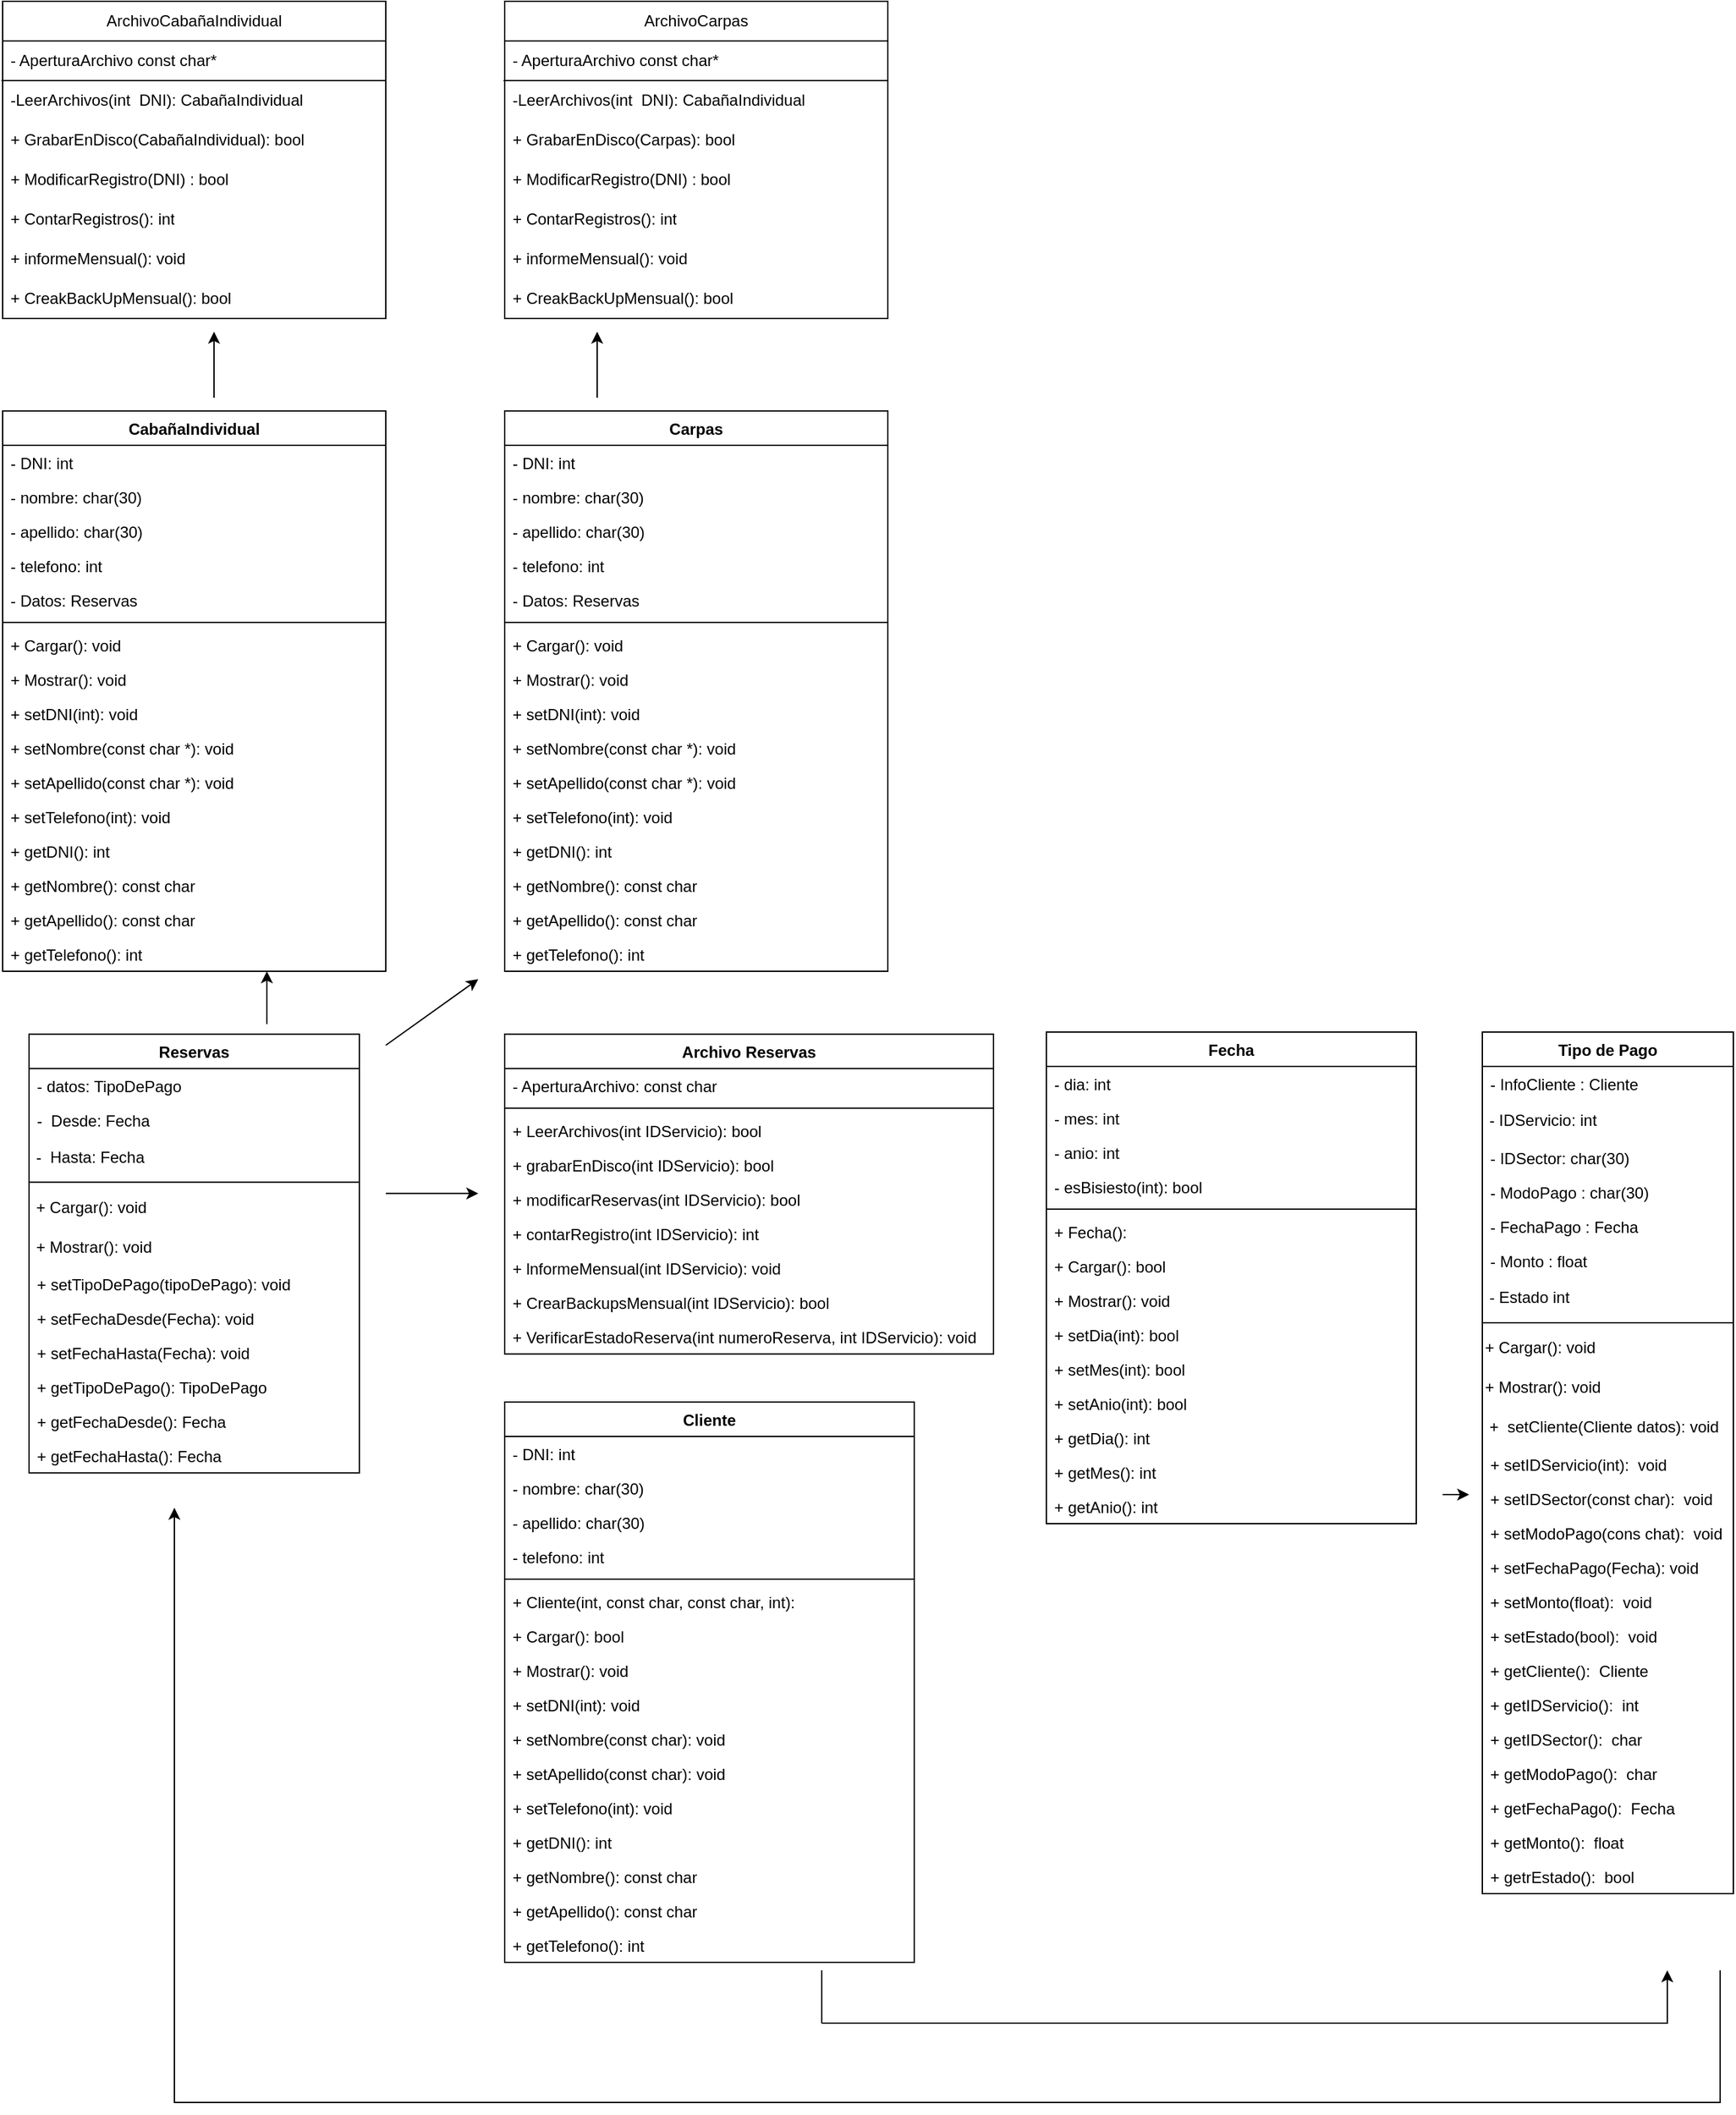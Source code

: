 <mxfile version="24.3.1" type="device">
  <diagram name="Page-1" id="9361dd3d-8414-5efd-6122-117bd74ce7a7">
    <mxGraphModel dx="1657" dy="3578" grid="1" gridSize="10" guides="1" tooltips="1" connect="1" arrows="1" fold="1" page="0" pageScale="1.5" pageWidth="826" pageHeight="1169" background="none" math="0" shadow="0">
      <root>
        <mxCell id="0" />
        <mxCell id="1" parent="0" />
        <mxCell id="c4g44j7E7EHangzDf9bN-89" value="Cliente" style="swimlane;fontStyle=1;align=center;verticalAlign=top;childLayout=stackLayout;horizontal=1;startSize=26;horizontalStack=0;resizeParent=1;resizeParentMax=0;resizeLast=0;collapsible=1;marginBottom=0;" parent="1" vertex="1">
          <mxGeometry x="260" y="-1520" width="310" height="424" as="geometry" />
        </mxCell>
        <mxCell id="c4g44j7E7EHangzDf9bN-90" value="- DNI: int" style="text;strokeColor=none;fillColor=none;align=left;verticalAlign=top;spacingLeft=4;spacingRight=4;overflow=hidden;rotatable=0;points=[[0,0.5],[1,0.5]];portConstraint=eastwest;" parent="c4g44j7E7EHangzDf9bN-89" vertex="1">
          <mxGeometry y="26" width="310" height="26" as="geometry" />
        </mxCell>
        <mxCell id="c4g44j7E7EHangzDf9bN-98" value="- nombre: char(30)" style="text;strokeColor=none;fillColor=none;align=left;verticalAlign=top;spacingLeft=4;spacingRight=4;overflow=hidden;rotatable=0;points=[[0,0.5],[1,0.5]];portConstraint=eastwest;" parent="c4g44j7E7EHangzDf9bN-89" vertex="1">
          <mxGeometry y="52" width="310" height="26" as="geometry" />
        </mxCell>
        <mxCell id="c4g44j7E7EHangzDf9bN-100" value="- apellido: char(30)" style="text;strokeColor=none;fillColor=none;align=left;verticalAlign=top;spacingLeft=4;spacingRight=4;overflow=hidden;rotatable=0;points=[[0,0.5],[1,0.5]];portConstraint=eastwest;" parent="c4g44j7E7EHangzDf9bN-89" vertex="1">
          <mxGeometry y="78" width="310" height="26" as="geometry" />
        </mxCell>
        <mxCell id="c4g44j7E7EHangzDf9bN-104" value="- telefono: int" style="text;strokeColor=none;fillColor=none;align=left;verticalAlign=top;spacingLeft=4;spacingRight=4;overflow=hidden;rotatable=0;points=[[0,0.5],[1,0.5]];portConstraint=eastwest;" parent="c4g44j7E7EHangzDf9bN-89" vertex="1">
          <mxGeometry y="104" width="310" height="26" as="geometry" />
        </mxCell>
        <mxCell id="c4g44j7E7EHangzDf9bN-91" value="" style="line;strokeWidth=1;fillColor=none;align=left;verticalAlign=middle;spacingTop=-1;spacingLeft=3;spacingRight=3;rotatable=0;labelPosition=right;points=[];portConstraint=eastwest;strokeColor=inherit;" parent="c4g44j7E7EHangzDf9bN-89" vertex="1">
          <mxGeometry y="130" width="310" height="8" as="geometry" />
        </mxCell>
        <mxCell id="c4g44j7E7EHangzDf9bN-128" value="+ Cliente(int, const char, const char, int): " style="text;strokeColor=none;fillColor=none;align=left;verticalAlign=top;spacingLeft=4;spacingRight=4;overflow=hidden;rotatable=0;points=[[0,0.5],[1,0.5]];portConstraint=eastwest;" parent="c4g44j7E7EHangzDf9bN-89" vertex="1">
          <mxGeometry y="138" width="310" height="26" as="geometry" />
        </mxCell>
        <mxCell id="c4g44j7E7EHangzDf9bN-92" value="+ Cargar(): bool" style="text;strokeColor=none;fillColor=none;align=left;verticalAlign=top;spacingLeft=4;spacingRight=4;overflow=hidden;rotatable=0;points=[[0,0.5],[1,0.5]];portConstraint=eastwest;" parent="c4g44j7E7EHangzDf9bN-89" vertex="1">
          <mxGeometry y="164" width="310" height="26" as="geometry" />
        </mxCell>
        <mxCell id="c4g44j7E7EHangzDf9bN-107" value="+ Mostrar(): void" style="text;strokeColor=none;fillColor=none;align=left;verticalAlign=top;spacingLeft=4;spacingRight=4;overflow=hidden;rotatable=0;points=[[0,0.5],[1,0.5]];portConstraint=eastwest;" parent="c4g44j7E7EHangzDf9bN-89" vertex="1">
          <mxGeometry y="190" width="310" height="26" as="geometry" />
        </mxCell>
        <mxCell id="c4g44j7E7EHangzDf9bN-108" value="+ setDNI(int): void" style="text;strokeColor=none;fillColor=none;align=left;verticalAlign=top;spacingLeft=4;spacingRight=4;overflow=hidden;rotatable=0;points=[[0,0.5],[1,0.5]];portConstraint=eastwest;" parent="c4g44j7E7EHangzDf9bN-89" vertex="1">
          <mxGeometry y="216" width="310" height="26" as="geometry" />
        </mxCell>
        <mxCell id="c4g44j7E7EHangzDf9bN-110" value="+ setNombre(const char): void" style="text;strokeColor=none;fillColor=none;align=left;verticalAlign=top;spacingLeft=4;spacingRight=4;overflow=hidden;rotatable=0;points=[[0,0.5],[1,0.5]];portConstraint=eastwest;" parent="c4g44j7E7EHangzDf9bN-89" vertex="1">
          <mxGeometry y="242" width="310" height="26" as="geometry" />
        </mxCell>
        <mxCell id="c4g44j7E7EHangzDf9bN-111" value="+ setApellido(const char): void" style="text;strokeColor=none;fillColor=none;align=left;verticalAlign=top;spacingLeft=4;spacingRight=4;overflow=hidden;rotatable=0;points=[[0,0.5],[1,0.5]];portConstraint=eastwest;" parent="c4g44j7E7EHangzDf9bN-89" vertex="1">
          <mxGeometry y="268" width="310" height="26" as="geometry" />
        </mxCell>
        <mxCell id="c4g44j7E7EHangzDf9bN-112" value="+ setTelefono(int): void" style="text;strokeColor=none;fillColor=none;align=left;verticalAlign=top;spacingLeft=4;spacingRight=4;overflow=hidden;rotatable=0;points=[[0,0.5],[1,0.5]];portConstraint=eastwest;" parent="c4g44j7E7EHangzDf9bN-89" vertex="1">
          <mxGeometry y="294" width="310" height="26" as="geometry" />
        </mxCell>
        <mxCell id="c4g44j7E7EHangzDf9bN-115" value="+ getDNI(): int" style="text;strokeColor=none;fillColor=none;align=left;verticalAlign=top;spacingLeft=4;spacingRight=4;overflow=hidden;rotatable=0;points=[[0,0.5],[1,0.5]];portConstraint=eastwest;" parent="c4g44j7E7EHangzDf9bN-89" vertex="1">
          <mxGeometry y="320" width="310" height="26" as="geometry" />
        </mxCell>
        <mxCell id="c4g44j7E7EHangzDf9bN-117" value="+ getNombre(): const char" style="text;strokeColor=none;fillColor=none;align=left;verticalAlign=top;spacingLeft=4;spacingRight=4;overflow=hidden;rotatable=0;points=[[0,0.5],[1,0.5]];portConstraint=eastwest;" parent="c4g44j7E7EHangzDf9bN-89" vertex="1">
          <mxGeometry y="346" width="310" height="26" as="geometry" />
        </mxCell>
        <mxCell id="c4g44j7E7EHangzDf9bN-118" value="+ getApellido(): const char" style="text;strokeColor=none;fillColor=none;align=left;verticalAlign=top;spacingLeft=4;spacingRight=4;overflow=hidden;rotatable=0;points=[[0,0.5],[1,0.5]];portConstraint=eastwest;" parent="c4g44j7E7EHangzDf9bN-89" vertex="1">
          <mxGeometry y="372" width="310" height="26" as="geometry" />
        </mxCell>
        <mxCell id="c4g44j7E7EHangzDf9bN-119" value="+ getTelefono(): int" style="text;strokeColor=none;fillColor=none;align=left;verticalAlign=top;spacingLeft=4;spacingRight=4;overflow=hidden;rotatable=0;points=[[0,0.5],[1,0.5]];portConstraint=eastwest;" parent="c4g44j7E7EHangzDf9bN-89" vertex="1">
          <mxGeometry y="398" width="310" height="26" as="geometry" />
        </mxCell>
        <mxCell id="c4g44j7E7EHangzDf9bN-93" value="Reservas" style="swimlane;fontStyle=1;align=center;verticalAlign=top;childLayout=stackLayout;horizontal=1;startSize=26;horizontalStack=0;resizeParent=1;resizeParentMax=0;resizeLast=0;collapsible=1;marginBottom=0;" parent="1" vertex="1">
          <mxGeometry x="-100" y="-1798.33" width="250" height="332" as="geometry" />
        </mxCell>
        <mxCell id="c4g44j7E7EHangzDf9bN-94" value="- datos: TipoDePago" style="text;strokeColor=none;fillColor=none;align=left;verticalAlign=top;spacingLeft=4;spacingRight=4;overflow=hidden;rotatable=0;points=[[0,0.5],[1,0.5]];portConstraint=eastwest;" parent="c4g44j7E7EHangzDf9bN-93" vertex="1">
          <mxGeometry y="26" width="250" height="26" as="geometry" />
        </mxCell>
        <mxCell id="c4g44j7E7EHangzDf9bN-122" value="-  Desde: Fecha" style="text;strokeColor=none;fillColor=none;align=left;verticalAlign=top;spacingLeft=4;spacingRight=4;overflow=hidden;rotatable=0;points=[[0,0.5],[1,0.5]];portConstraint=eastwest;" parent="c4g44j7E7EHangzDf9bN-93" vertex="1">
          <mxGeometry y="52" width="250" height="26" as="geometry" />
        </mxCell>
        <mxCell id="1wsLp_FxkqBTs4LhhR7C-6" value="&amp;nbsp;-&amp;nbsp; Hasta: Fecha" style="text;strokeColor=none;align=left;fillColor=none;html=1;verticalAlign=middle;whiteSpace=wrap;rounded=0;" parent="c4g44j7E7EHangzDf9bN-93" vertex="1">
          <mxGeometry y="78" width="250" height="30" as="geometry" />
        </mxCell>
        <mxCell id="c4g44j7E7EHangzDf9bN-95" value="" style="line;strokeWidth=1;fillColor=none;align=left;verticalAlign=middle;spacingTop=-1;spacingLeft=3;spacingRight=3;rotatable=0;labelPosition=right;points=[];portConstraint=eastwest;strokeColor=inherit;" parent="c4g44j7E7EHangzDf9bN-93" vertex="1">
          <mxGeometry y="108" width="250" height="8" as="geometry" />
        </mxCell>
        <mxCell id="1wsLp_FxkqBTs4LhhR7C-9" value="&amp;nbsp;+ Cargar(): void" style="text;strokeColor=none;align=left;fillColor=none;html=1;verticalAlign=middle;whiteSpace=wrap;rounded=0;" parent="c4g44j7E7EHangzDf9bN-93" vertex="1">
          <mxGeometry y="116" width="250" height="30" as="geometry" />
        </mxCell>
        <mxCell id="1wsLp_FxkqBTs4LhhR7C-10" value="&amp;nbsp;+ Mostrar(): void" style="text;strokeColor=none;align=left;fillColor=none;html=1;verticalAlign=middle;whiteSpace=wrap;rounded=0;" parent="c4g44j7E7EHangzDf9bN-93" vertex="1">
          <mxGeometry y="146" width="250" height="30" as="geometry" />
        </mxCell>
        <mxCell id="ZtVrWd-VW34BRdhNRwUO-3" value="+ setTipoDePago(tipoDePago): void" style="text;strokeColor=none;fillColor=none;align=left;verticalAlign=top;spacingLeft=4;spacingRight=4;overflow=hidden;rotatable=0;points=[[0,0.5],[1,0.5]];portConstraint=eastwest;" parent="c4g44j7E7EHangzDf9bN-93" vertex="1">
          <mxGeometry y="176" width="250" height="26" as="geometry" />
        </mxCell>
        <mxCell id="c4g44j7E7EHangzDf9bN-130" value="+ setFechaDesde(Fecha): void" style="text;strokeColor=none;fillColor=none;align=left;verticalAlign=top;spacingLeft=4;spacingRight=4;overflow=hidden;rotatable=0;points=[[0,0.5],[1,0.5]];portConstraint=eastwest;" parent="c4g44j7E7EHangzDf9bN-93" vertex="1">
          <mxGeometry y="202" width="250" height="26" as="geometry" />
        </mxCell>
        <mxCell id="c4g44j7E7EHangzDf9bN-132" value="+ setFechaHasta(Fecha): void" style="text;strokeColor=none;fillColor=none;align=left;verticalAlign=top;spacingLeft=4;spacingRight=4;overflow=hidden;rotatable=0;points=[[0,0.5],[1,0.5]];portConstraint=eastwest;" parent="c4g44j7E7EHangzDf9bN-93" vertex="1">
          <mxGeometry y="228" width="250" height="26" as="geometry" />
        </mxCell>
        <mxCell id="c4g44j7E7EHangzDf9bN-139" value="+ getTipoDePago(): TipoDePago" style="text;strokeColor=none;fillColor=none;align=left;verticalAlign=top;spacingLeft=4;spacingRight=4;overflow=hidden;rotatable=0;points=[[0,0.5],[1,0.5]];portConstraint=eastwest;" parent="c4g44j7E7EHangzDf9bN-93" vertex="1">
          <mxGeometry y="254" width="250" height="26" as="geometry" />
        </mxCell>
        <mxCell id="c4g44j7E7EHangzDf9bN-137" value="+ getFechaDesde(): Fecha" style="text;strokeColor=none;fillColor=none;align=left;verticalAlign=top;spacingLeft=4;spacingRight=4;overflow=hidden;rotatable=0;points=[[0,0.5],[1,0.5]];portConstraint=eastwest;" parent="c4g44j7E7EHangzDf9bN-93" vertex="1">
          <mxGeometry y="280" width="250" height="26" as="geometry" />
        </mxCell>
        <mxCell id="OzxWGUFwWPvXsnXu_AcV-3" value="+ getFechaHasta(): Fecha" style="text;strokeColor=none;fillColor=none;align=left;verticalAlign=top;spacingLeft=4;spacingRight=4;overflow=hidden;rotatable=0;points=[[0,0.5],[1,0.5]];portConstraint=eastwest;" parent="c4g44j7E7EHangzDf9bN-93" vertex="1">
          <mxGeometry y="306" width="250" height="26" as="geometry" />
        </mxCell>
        <mxCell id="c4g44j7E7EHangzDf9bN-141" value="Fecha" style="swimlane;fontStyle=1;align=center;verticalAlign=top;childLayout=stackLayout;horizontal=1;startSize=26;horizontalStack=0;resizeParent=1;resizeParentMax=0;resizeLast=0;collapsible=1;marginBottom=0;" parent="1" vertex="1">
          <mxGeometry x="670" y="-1800" width="280" height="372" as="geometry" />
        </mxCell>
        <mxCell id="c4g44j7E7EHangzDf9bN-142" value="- dia: int" style="text;strokeColor=none;fillColor=none;align=left;verticalAlign=top;spacingLeft=4;spacingRight=4;overflow=hidden;rotatable=0;points=[[0,0.5],[1,0.5]];portConstraint=eastwest;" parent="c4g44j7E7EHangzDf9bN-141" vertex="1">
          <mxGeometry y="26" width="280" height="26" as="geometry" />
        </mxCell>
        <mxCell id="c4g44j7E7EHangzDf9bN-145" value="- mes: int" style="text;strokeColor=none;fillColor=none;align=left;verticalAlign=top;spacingLeft=4;spacingRight=4;overflow=hidden;rotatable=0;points=[[0,0.5],[1,0.5]];portConstraint=eastwest;" parent="c4g44j7E7EHangzDf9bN-141" vertex="1">
          <mxGeometry y="52" width="280" height="26" as="geometry" />
        </mxCell>
        <mxCell id="c4g44j7E7EHangzDf9bN-146" value="- anio: int" style="text;strokeColor=none;fillColor=none;align=left;verticalAlign=top;spacingLeft=4;spacingRight=4;overflow=hidden;rotatable=0;points=[[0,0.5],[1,0.5]];portConstraint=eastwest;" parent="c4g44j7E7EHangzDf9bN-141" vertex="1">
          <mxGeometry y="78" width="280" height="26" as="geometry" />
        </mxCell>
        <mxCell id="ZtVrWd-VW34BRdhNRwUO-1" value="- esBisiesto(int): bool" style="text;strokeColor=none;fillColor=none;align=left;verticalAlign=top;spacingLeft=4;spacingRight=4;overflow=hidden;rotatable=0;points=[[0,0.5],[1,0.5]];portConstraint=eastwest;" parent="c4g44j7E7EHangzDf9bN-141" vertex="1">
          <mxGeometry y="104" width="280" height="26" as="geometry" />
        </mxCell>
        <mxCell id="c4g44j7E7EHangzDf9bN-143" value="" style="line;strokeWidth=1;fillColor=none;align=left;verticalAlign=middle;spacingTop=-1;spacingLeft=3;spacingRight=3;rotatable=0;labelPosition=right;points=[];portConstraint=eastwest;strokeColor=inherit;" parent="c4g44j7E7EHangzDf9bN-141" vertex="1">
          <mxGeometry y="130" width="280" height="8" as="geometry" />
        </mxCell>
        <mxCell id="c4g44j7E7EHangzDf9bN-144" value="+ Fecha(): " style="text;strokeColor=none;fillColor=none;align=left;verticalAlign=top;spacingLeft=4;spacingRight=4;overflow=hidden;rotatable=0;points=[[0,0.5],[1,0.5]];portConstraint=eastwest;" parent="c4g44j7E7EHangzDf9bN-141" vertex="1">
          <mxGeometry y="138" width="280" height="26" as="geometry" />
        </mxCell>
        <mxCell id="c4g44j7E7EHangzDf9bN-147" value="+ Cargar(): bool" style="text;strokeColor=none;fillColor=none;align=left;verticalAlign=top;spacingLeft=4;spacingRight=4;overflow=hidden;rotatable=0;points=[[0,0.5],[1,0.5]];portConstraint=eastwest;" parent="c4g44j7E7EHangzDf9bN-141" vertex="1">
          <mxGeometry y="164" width="280" height="26" as="geometry" />
        </mxCell>
        <mxCell id="c4g44j7E7EHangzDf9bN-148" value="+ Mostrar(): void" style="text;strokeColor=none;fillColor=none;align=left;verticalAlign=top;spacingLeft=4;spacingRight=4;overflow=hidden;rotatable=0;points=[[0,0.5],[1,0.5]];portConstraint=eastwest;" parent="c4g44j7E7EHangzDf9bN-141" vertex="1">
          <mxGeometry y="190" width="280" height="26" as="geometry" />
        </mxCell>
        <mxCell id="c4g44j7E7EHangzDf9bN-149" value="+ setDia(int): bool" style="text;strokeColor=none;fillColor=none;align=left;verticalAlign=top;spacingLeft=4;spacingRight=4;overflow=hidden;rotatable=0;points=[[0,0.5],[1,0.5]];portConstraint=eastwest;" parent="c4g44j7E7EHangzDf9bN-141" vertex="1">
          <mxGeometry y="216" width="280" height="26" as="geometry" />
        </mxCell>
        <mxCell id="c4g44j7E7EHangzDf9bN-151" value="+ setMes(int): bool" style="text;strokeColor=none;fillColor=none;align=left;verticalAlign=top;spacingLeft=4;spacingRight=4;overflow=hidden;rotatable=0;points=[[0,0.5],[1,0.5]];portConstraint=eastwest;" parent="c4g44j7E7EHangzDf9bN-141" vertex="1">
          <mxGeometry y="242" width="280" height="26" as="geometry" />
        </mxCell>
        <mxCell id="c4g44j7E7EHangzDf9bN-150" value="+ setAnio(int): bool" style="text;strokeColor=none;fillColor=none;align=left;verticalAlign=top;spacingLeft=4;spacingRight=4;overflow=hidden;rotatable=0;points=[[0,0.5],[1,0.5]];portConstraint=eastwest;" parent="c4g44j7E7EHangzDf9bN-141" vertex="1">
          <mxGeometry y="268" width="280" height="26" as="geometry" />
        </mxCell>
        <mxCell id="c4g44j7E7EHangzDf9bN-153" value="+ getDia(): int" style="text;strokeColor=none;fillColor=none;align=left;verticalAlign=top;spacingLeft=4;spacingRight=4;overflow=hidden;rotatable=0;points=[[0,0.5],[1,0.5]];portConstraint=eastwest;" parent="c4g44j7E7EHangzDf9bN-141" vertex="1">
          <mxGeometry y="294" width="280" height="26" as="geometry" />
        </mxCell>
        <mxCell id="c4g44j7E7EHangzDf9bN-154" value="+ getMes(): int" style="text;strokeColor=none;fillColor=none;align=left;verticalAlign=top;spacingLeft=4;spacingRight=4;overflow=hidden;rotatable=0;points=[[0,0.5],[1,0.5]];portConstraint=eastwest;" parent="c4g44j7E7EHangzDf9bN-141" vertex="1">
          <mxGeometry y="320" width="280" height="26" as="geometry" />
        </mxCell>
        <mxCell id="c4g44j7E7EHangzDf9bN-152" value="+ getAnio(): int" style="text;strokeColor=none;fillColor=none;align=left;verticalAlign=top;spacingLeft=4;spacingRight=4;overflow=hidden;rotatable=0;points=[[0,0.5],[1,0.5]];portConstraint=eastwest;" parent="c4g44j7E7EHangzDf9bN-141" vertex="1">
          <mxGeometry y="346" width="280" height="26" as="geometry" />
        </mxCell>
        <mxCell id="c4g44j7E7EHangzDf9bN-158" value="Archivo Reservas" style="swimlane;fontStyle=1;align=center;verticalAlign=top;childLayout=stackLayout;horizontal=1;startSize=26;horizontalStack=0;resizeParent=1;resizeParentMax=0;resizeLast=0;collapsible=1;marginBottom=0;" parent="1" vertex="1">
          <mxGeometry x="260" y="-1798.33" width="370" height="242" as="geometry" />
        </mxCell>
        <mxCell id="c4g44j7E7EHangzDf9bN-159" value="- AperturaArchivo: const char" style="text;strokeColor=none;fillColor=none;align=left;verticalAlign=top;spacingLeft=4;spacingRight=4;overflow=hidden;rotatable=0;points=[[0,0.5],[1,0.5]];portConstraint=eastwest;" parent="c4g44j7E7EHangzDf9bN-158" vertex="1">
          <mxGeometry y="26" width="370" height="26" as="geometry" />
        </mxCell>
        <mxCell id="c4g44j7E7EHangzDf9bN-160" value="" style="line;strokeWidth=1;fillColor=none;align=left;verticalAlign=middle;spacingTop=-1;spacingLeft=3;spacingRight=3;rotatable=0;labelPosition=right;points=[];portConstraint=eastwest;strokeColor=inherit;" parent="c4g44j7E7EHangzDf9bN-158" vertex="1">
          <mxGeometry y="52" width="370" height="8" as="geometry" />
        </mxCell>
        <mxCell id="c4g44j7E7EHangzDf9bN-161" value="+ LeerArchivos(int IDServicio): bool" style="text;strokeColor=none;fillColor=none;align=left;verticalAlign=top;spacingLeft=4;spacingRight=4;overflow=hidden;rotatable=0;points=[[0,0.5],[1,0.5]];portConstraint=eastwest;" parent="c4g44j7E7EHangzDf9bN-158" vertex="1">
          <mxGeometry y="60" width="370" height="26" as="geometry" />
        </mxCell>
        <mxCell id="c4g44j7E7EHangzDf9bN-165" value="+ grabarEnDisco(int IDServicio): bool" style="text;strokeColor=none;fillColor=none;align=left;verticalAlign=top;spacingLeft=4;spacingRight=4;overflow=hidden;rotatable=0;points=[[0,0.5],[1,0.5]];portConstraint=eastwest;" parent="c4g44j7E7EHangzDf9bN-158" vertex="1">
          <mxGeometry y="86" width="370" height="26" as="geometry" />
        </mxCell>
        <mxCell id="c4g44j7E7EHangzDf9bN-168" value="+ modificarReservas(int IDServicio): bool" style="text;strokeColor=none;fillColor=none;align=left;verticalAlign=top;spacingLeft=4;spacingRight=4;overflow=hidden;rotatable=0;points=[[0,0.5],[1,0.5]];portConstraint=eastwest;" parent="c4g44j7E7EHangzDf9bN-158" vertex="1">
          <mxGeometry y="112" width="370" height="26" as="geometry" />
        </mxCell>
        <mxCell id="GWMNDtYptaGlqL1t8XjJ-1" value="+ contarRegistro(int IDServicio): int" style="text;strokeColor=none;fillColor=none;align=left;verticalAlign=top;spacingLeft=4;spacingRight=4;overflow=hidden;rotatable=0;points=[[0,0.5],[1,0.5]];portConstraint=eastwest;" parent="c4g44j7E7EHangzDf9bN-158" vertex="1">
          <mxGeometry y="138" width="370" height="26" as="geometry" />
        </mxCell>
        <mxCell id="c4g44j7E7EHangzDf9bN-166" value="+ lnformeMensual(int IDServicio): void" style="text;strokeColor=none;fillColor=none;align=left;verticalAlign=top;spacingLeft=4;spacingRight=4;overflow=hidden;rotatable=0;points=[[0,0.5],[1,0.5]];portConstraint=eastwest;" parent="c4g44j7E7EHangzDf9bN-158" vertex="1">
          <mxGeometry y="164" width="370" height="26" as="geometry" />
        </mxCell>
        <mxCell id="c4g44j7E7EHangzDf9bN-167" value="+ CrearBackupsMensual(int IDServicio): bool" style="text;strokeColor=none;fillColor=none;align=left;verticalAlign=top;spacingLeft=4;spacingRight=4;overflow=hidden;rotatable=0;points=[[0,0.5],[1,0.5]];portConstraint=eastwest;" parent="c4g44j7E7EHangzDf9bN-158" vertex="1">
          <mxGeometry y="190" width="370" height="26" as="geometry" />
        </mxCell>
        <mxCell id="c4g44j7E7EHangzDf9bN-169" value="+ VerificarEstadoReserva(int numeroReserva, int IDServicio): void" style="text;strokeColor=none;fillColor=none;align=left;verticalAlign=top;spacingLeft=4;spacingRight=4;overflow=hidden;rotatable=0;points=[[0,0.5],[1,0.5]];portConstraint=eastwest;" parent="c4g44j7E7EHangzDf9bN-158" vertex="1">
          <mxGeometry y="216" width="370" height="26" as="geometry" />
        </mxCell>
        <mxCell id="3sLvgu59_XWsTAzGRzGW-1" value="Tipo de Pago" style="swimlane;fontStyle=1;align=center;verticalAlign=top;childLayout=stackLayout;horizontal=1;startSize=26;horizontalStack=0;resizeParent=1;resizeParentMax=0;resizeLast=0;collapsible=1;marginBottom=0;" parent="1" vertex="1">
          <mxGeometry x="1000" y="-1800" width="190" height="652" as="geometry" />
        </mxCell>
        <mxCell id="0XVSc1wAaMi4SEL4wTnK-10" value="- InfoCliente : Cliente" style="text;strokeColor=none;fillColor=none;align=left;verticalAlign=top;spacingLeft=4;spacingRight=4;overflow=hidden;rotatable=0;points=[[0,0.5],[1,0.5]];portConstraint=eastwest;" parent="3sLvgu59_XWsTAzGRzGW-1" vertex="1">
          <mxGeometry y="26" width="190" height="26" as="geometry" />
        </mxCell>
        <mxCell id="1wsLp_FxkqBTs4LhhR7C-1" value="&amp;nbsp;- IDServicio: int" style="text;strokeColor=none;align=left;fillColor=none;html=1;verticalAlign=middle;whiteSpace=wrap;rounded=0;" parent="3sLvgu59_XWsTAzGRzGW-1" vertex="1">
          <mxGeometry y="52" width="190" height="30" as="geometry" />
        </mxCell>
        <mxCell id="3sLvgu59_XWsTAzGRzGW-2" value="- IDSector: char(30)" style="text;strokeColor=none;fillColor=none;align=left;verticalAlign=top;spacingLeft=4;spacingRight=4;overflow=hidden;rotatable=0;points=[[0,0.5],[1,0.5]];portConstraint=eastwest;" parent="3sLvgu59_XWsTAzGRzGW-1" vertex="1">
          <mxGeometry y="82" width="190" height="26" as="geometry" />
        </mxCell>
        <mxCell id="0XVSc1wAaMi4SEL4wTnK-12" value="- ModoPago : char(30)" style="text;strokeColor=none;fillColor=none;align=left;verticalAlign=top;spacingLeft=4;spacingRight=4;overflow=hidden;rotatable=0;points=[[0,0.5],[1,0.5]];portConstraint=eastwest;" parent="3sLvgu59_XWsTAzGRzGW-1" vertex="1">
          <mxGeometry y="108" width="190" height="26" as="geometry" />
        </mxCell>
        <mxCell id="3sLvgu59_XWsTAzGRzGW-5" value="- FechaPago : Fecha" style="text;strokeColor=none;fillColor=none;align=left;verticalAlign=top;spacingLeft=4;spacingRight=4;overflow=hidden;rotatable=0;points=[[0,0.5],[1,0.5]];portConstraint=eastwest;" parent="3sLvgu59_XWsTAzGRzGW-1" vertex="1">
          <mxGeometry y="134" width="190" height="26" as="geometry" />
        </mxCell>
        <mxCell id="0XVSc1wAaMi4SEL4wTnK-11" value="- Monto : float" style="text;strokeColor=none;fillColor=none;align=left;verticalAlign=top;spacingLeft=4;spacingRight=4;overflow=hidden;rotatable=0;points=[[0,0.5],[1,0.5]];portConstraint=eastwest;" parent="3sLvgu59_XWsTAzGRzGW-1" vertex="1">
          <mxGeometry y="160" width="190" height="26" as="geometry" />
        </mxCell>
        <mxCell id="l9CgYKnFppeQzNOyzgpq-2" value="&amp;nbsp;- Estado int" style="text;strokeColor=none;align=left;fillColor=none;html=1;verticalAlign=middle;whiteSpace=wrap;rounded=0;" parent="3sLvgu59_XWsTAzGRzGW-1" vertex="1">
          <mxGeometry y="186" width="190" height="30" as="geometry" />
        </mxCell>
        <mxCell id="3sLvgu59_XWsTAzGRzGW-3" value="" style="line;strokeWidth=1;fillColor=none;align=left;verticalAlign=middle;spacingTop=-1;spacingLeft=3;spacingRight=3;rotatable=0;labelPosition=right;points=[];portConstraint=eastwest;strokeColor=inherit;" parent="3sLvgu59_XWsTAzGRzGW-1" vertex="1">
          <mxGeometry y="216" width="190" height="8" as="geometry" />
        </mxCell>
        <mxCell id="1wsLp_FxkqBTs4LhhR7C-11" value="+ Cargar(): void" style="text;strokeColor=none;align=left;fillColor=none;html=1;verticalAlign=middle;whiteSpace=wrap;rounded=0;" parent="3sLvgu59_XWsTAzGRzGW-1" vertex="1">
          <mxGeometry y="224" width="190" height="30" as="geometry" />
        </mxCell>
        <mxCell id="1wsLp_FxkqBTs4LhhR7C-12" value="+ Mostrar(): void" style="text;strokeColor=none;align=left;fillColor=none;html=1;verticalAlign=middle;whiteSpace=wrap;rounded=0;" parent="3sLvgu59_XWsTAzGRzGW-1" vertex="1">
          <mxGeometry y="254" width="190" height="30" as="geometry" />
        </mxCell>
        <mxCell id="1wsLp_FxkqBTs4LhhR7C-2" value="&amp;nbsp;+&amp;nbsp; setCliente(Cliente datos): void" style="text;strokeColor=none;align=left;fillColor=none;html=1;verticalAlign=middle;whiteSpace=wrap;rounded=0;" parent="3sLvgu59_XWsTAzGRzGW-1" vertex="1">
          <mxGeometry y="284" width="190" height="30" as="geometry" />
        </mxCell>
        <mxCell id="FL3PL86uWdEKUqZJIbRM-13" value="+ setIDServicio(int):  void" style="text;strokeColor=none;fillColor=none;align=left;verticalAlign=top;spacingLeft=4;spacingRight=4;overflow=hidden;rotatable=0;points=[[0,0.5],[1,0.5]];portConstraint=eastwest;" parent="3sLvgu59_XWsTAzGRzGW-1" vertex="1">
          <mxGeometry y="314" width="190" height="26" as="geometry" />
        </mxCell>
        <mxCell id="FL3PL86uWdEKUqZJIbRM-15" value="+ setIDSector(const char):  void" style="text;strokeColor=none;fillColor=none;align=left;verticalAlign=top;spacingLeft=4;spacingRight=4;overflow=hidden;rotatable=0;points=[[0,0.5],[1,0.5]];portConstraint=eastwest;" parent="3sLvgu59_XWsTAzGRzGW-1" vertex="1">
          <mxGeometry y="340" width="190" height="26" as="geometry" />
        </mxCell>
        <mxCell id="FL3PL86uWdEKUqZJIbRM-16" value="+ setModoPago(cons chat):  void" style="text;strokeColor=none;fillColor=none;align=left;verticalAlign=top;spacingLeft=4;spacingRight=4;overflow=hidden;rotatable=0;points=[[0,0.5],[1,0.5]];portConstraint=eastwest;" parent="3sLvgu59_XWsTAzGRzGW-1" vertex="1">
          <mxGeometry y="366" width="190" height="26" as="geometry" />
        </mxCell>
        <mxCell id="3sLvgu59_XWsTAzGRzGW-4" value="+ setFechaPago(Fecha): void" style="text;strokeColor=none;fillColor=none;align=left;verticalAlign=top;spacingLeft=4;spacingRight=4;overflow=hidden;rotatable=0;points=[[0,0.5],[1,0.5]];portConstraint=eastwest;" parent="3sLvgu59_XWsTAzGRzGW-1" vertex="1">
          <mxGeometry y="392" width="190" height="26" as="geometry" />
        </mxCell>
        <mxCell id="FL3PL86uWdEKUqZJIbRM-14" value="+ setMonto(float):  void" style="text;strokeColor=none;fillColor=none;align=left;verticalAlign=top;spacingLeft=4;spacingRight=4;overflow=hidden;rotatable=0;points=[[0,0.5],[1,0.5]];portConstraint=eastwest;" parent="3sLvgu59_XWsTAzGRzGW-1" vertex="1">
          <mxGeometry y="418" width="190" height="26" as="geometry" />
        </mxCell>
        <mxCell id="FL3PL86uWdEKUqZJIbRM-12" value="+ setEstado(bool):  void" style="text;strokeColor=none;fillColor=none;align=left;verticalAlign=top;spacingLeft=4;spacingRight=4;overflow=hidden;rotatable=0;points=[[0,0.5],[1,0.5]];portConstraint=eastwest;" parent="3sLvgu59_XWsTAzGRzGW-1" vertex="1">
          <mxGeometry y="444" width="190" height="26" as="geometry" />
        </mxCell>
        <mxCell id="fvFdhsXvnG8izudhamLB-14" value="+ getCliente():  Cliente" style="text;strokeColor=none;fillColor=none;align=left;verticalAlign=top;spacingLeft=4;spacingRight=4;overflow=hidden;rotatable=0;points=[[0,0.5],[1,0.5]];portConstraint=eastwest;" parent="3sLvgu59_XWsTAzGRzGW-1" vertex="1">
          <mxGeometry y="470" width="190" height="26" as="geometry" />
        </mxCell>
        <mxCell id="FL3PL86uWdEKUqZJIbRM-11" value="+ getIDServicio():  int" style="text;strokeColor=none;fillColor=none;align=left;verticalAlign=top;spacingLeft=4;spacingRight=4;overflow=hidden;rotatable=0;points=[[0,0.5],[1,0.5]];portConstraint=eastwest;" parent="3sLvgu59_XWsTAzGRzGW-1" vertex="1">
          <mxGeometry y="496" width="190" height="26" as="geometry" />
        </mxCell>
        <mxCell id="FL3PL86uWdEKUqZJIbRM-10" value="+ getIDSector():  char" style="text;strokeColor=none;fillColor=none;align=left;verticalAlign=top;spacingLeft=4;spacingRight=4;overflow=hidden;rotatable=0;points=[[0,0.5],[1,0.5]];portConstraint=eastwest;" parent="3sLvgu59_XWsTAzGRzGW-1" vertex="1">
          <mxGeometry y="522" width="190" height="26" as="geometry" />
        </mxCell>
        <mxCell id="FL3PL86uWdEKUqZJIbRM-9" value="+ getModoPago():  char" style="text;strokeColor=none;fillColor=none;align=left;verticalAlign=top;spacingLeft=4;spacingRight=4;overflow=hidden;rotatable=0;points=[[0,0.5],[1,0.5]];portConstraint=eastwest;" parent="3sLvgu59_XWsTAzGRzGW-1" vertex="1">
          <mxGeometry y="548" width="190" height="26" as="geometry" />
        </mxCell>
        <mxCell id="FL3PL86uWdEKUqZJIbRM-8" value="+ getFechaPago():  Fecha" style="text;strokeColor=none;fillColor=none;align=left;verticalAlign=top;spacingLeft=4;spacingRight=4;overflow=hidden;rotatable=0;points=[[0,0.5],[1,0.5]];portConstraint=eastwest;" parent="3sLvgu59_XWsTAzGRzGW-1" vertex="1">
          <mxGeometry y="574" width="190" height="26" as="geometry" />
        </mxCell>
        <mxCell id="FL3PL86uWdEKUqZJIbRM-7" value="+ getMonto():  float" style="text;strokeColor=none;fillColor=none;align=left;verticalAlign=top;spacingLeft=4;spacingRight=4;overflow=hidden;rotatable=0;points=[[0,0.5],[1,0.5]];portConstraint=eastwest;" parent="3sLvgu59_XWsTAzGRzGW-1" vertex="1">
          <mxGeometry y="600" width="190" height="26" as="geometry" />
        </mxCell>
        <mxCell id="FL3PL86uWdEKUqZJIbRM-6" value="+ getrEstado():  bool" style="text;strokeColor=none;fillColor=none;align=left;verticalAlign=top;spacingLeft=4;spacingRight=4;overflow=hidden;rotatable=0;points=[[0,0.5],[1,0.5]];portConstraint=eastwest;" parent="3sLvgu59_XWsTAzGRzGW-1" vertex="1">
          <mxGeometry y="626" width="190" height="26" as="geometry" />
        </mxCell>
        <mxCell id="1wsLp_FxkqBTs4LhhR7C-7" value="" style="endArrow=classic;html=1;rounded=0;" parent="1" edge="1">
          <mxGeometry width="50" height="50" relative="1" as="geometry">
            <mxPoint x="590" y="-1050" as="sourcePoint" />
            <mxPoint x="1140" y="-1090" as="targetPoint" />
            <Array as="points">
              <mxPoint x="730" y="-1050" />
              <mxPoint x="590" y="-1050" />
              <mxPoint x="1140" y="-1050" />
            </Array>
          </mxGeometry>
        </mxCell>
        <mxCell id="1wsLp_FxkqBTs4LhhR7C-8" value="" style="endArrow=classic;html=1;rounded=0;" parent="1" edge="1">
          <mxGeometry width="50" height="50" relative="1" as="geometry">
            <mxPoint x="970" y="-1450" as="sourcePoint" />
            <mxPoint x="990" y="-1450" as="targetPoint" />
          </mxGeometry>
        </mxCell>
        <mxCell id="1wsLp_FxkqBTs4LhhR7C-17" value="" style="endArrow=classic;html=1;rounded=0;" parent="1" edge="1">
          <mxGeometry width="50" height="50" relative="1" as="geometry">
            <mxPoint x="1180" y="-1090" as="sourcePoint" />
            <mxPoint x="10" y="-1440" as="targetPoint" />
            <Array as="points">
              <mxPoint x="1180" y="-990" />
              <mxPoint x="10" y="-990" />
            </Array>
          </mxGeometry>
        </mxCell>
        <mxCell id="SBBTG8ncXizTwAOzIE9D-1" value="" style="endArrow=classic;html=1;rounded=0;" parent="1" edge="1">
          <mxGeometry width="50" height="50" relative="1" as="geometry">
            <mxPoint x="170" y="-1677.83" as="sourcePoint" />
            <mxPoint x="240" y="-1677.83" as="targetPoint" />
          </mxGeometry>
        </mxCell>
        <mxCell id="JA8ZD0R-Bev4dexmNpgK-2" value="ArchivoCabañaIndividual" style="swimlane;fontStyle=0;childLayout=stackLayout;horizontal=1;startSize=30;horizontalStack=0;resizeParent=1;resizeParentMax=0;resizeLast=0;collapsible=1;marginBottom=0;whiteSpace=wrap;html=1;" vertex="1" parent="1">
          <mxGeometry x="-120" y="-2580" width="290" height="240" as="geometry">
            <mxRectangle x="310" y="-2080" width="170" height="30" as="alternateBounds" />
          </mxGeometry>
        </mxCell>
        <object label="- AperturaArchivo const char*" id="JA8ZD0R-Bev4dexmNpgK-3">
          <mxCell style="text;strokeColor=none;fillColor=none;align=left;verticalAlign=middle;spacingLeft=4;spacingRight=4;overflow=hidden;points=[[0,0.5],[1,0.5]];portConstraint=eastwest;rotatable=0;whiteSpace=wrap;html=1;" vertex="1" parent="JA8ZD0R-Bev4dexmNpgK-2">
            <mxGeometry y="30" width="290" height="30" as="geometry" />
          </mxCell>
        </object>
        <mxCell id="JA8ZD0R-Bev4dexmNpgK-7" value="" style="endArrow=none;html=1;rounded=0;entryX=1;entryY=0;entryDx=0;entryDy=0;entryPerimeter=0;exitX=-0.003;exitY=0;exitDx=0;exitDy=0;exitPerimeter=0;" edge="1" parent="JA8ZD0R-Bev4dexmNpgK-2" source="JA8ZD0R-Bev4dexmNpgK-4" target="JA8ZD0R-Bev4dexmNpgK-4">
          <mxGeometry width="50" height="50" relative="1" as="geometry">
            <mxPoint x="90" y="60" as="sourcePoint" />
            <mxPoint x="190" y="60" as="targetPoint" />
            <Array as="points">
              <mxPoint x="150" y="60" />
            </Array>
          </mxGeometry>
        </mxCell>
        <mxCell id="JA8ZD0R-Bev4dexmNpgK-4" value="-LeerArchivos(int&amp;nbsp; DNI): CabañaIndividual" style="text;strokeColor=none;fillColor=none;align=left;verticalAlign=middle;spacingLeft=4;spacingRight=4;overflow=hidden;points=[[0,0.5],[1,0.5]];portConstraint=eastwest;rotatable=0;whiteSpace=wrap;html=1;" vertex="1" parent="JA8ZD0R-Bev4dexmNpgK-2">
          <mxGeometry y="60" width="290" height="30" as="geometry" />
        </mxCell>
        <mxCell id="JA8ZD0R-Bev4dexmNpgK-5" value="+ GrabarEnDisco(CabañaIndividual): bool" style="text;strokeColor=none;fillColor=none;align=left;verticalAlign=middle;spacingLeft=4;spacingRight=4;overflow=hidden;points=[[0,0.5],[1,0.5]];portConstraint=eastwest;rotatable=0;whiteSpace=wrap;html=1;" vertex="1" parent="JA8ZD0R-Bev4dexmNpgK-2">
          <mxGeometry y="90" width="290" height="30" as="geometry" />
        </mxCell>
        <mxCell id="JA8ZD0R-Bev4dexmNpgK-8" value="+ ModificarRegistro(DNI) : bool" style="text;strokeColor=none;fillColor=none;align=left;verticalAlign=middle;spacingLeft=4;spacingRight=4;overflow=hidden;points=[[0,0.5],[1,0.5]];portConstraint=eastwest;rotatable=0;whiteSpace=wrap;html=1;" vertex="1" parent="JA8ZD0R-Bev4dexmNpgK-2">
          <mxGeometry y="120" width="290" height="30" as="geometry" />
        </mxCell>
        <mxCell id="JA8ZD0R-Bev4dexmNpgK-9" value="+ ContarRegistros(): int" style="text;strokeColor=none;fillColor=none;align=left;verticalAlign=middle;spacingLeft=4;spacingRight=4;overflow=hidden;points=[[0,0.5],[1,0.5]];portConstraint=eastwest;rotatable=0;whiteSpace=wrap;html=1;" vertex="1" parent="JA8ZD0R-Bev4dexmNpgK-2">
          <mxGeometry y="150" width="290" height="30" as="geometry" />
        </mxCell>
        <mxCell id="JA8ZD0R-Bev4dexmNpgK-10" value="+ informeMensual(): void" style="text;strokeColor=none;fillColor=none;align=left;verticalAlign=middle;spacingLeft=4;spacingRight=4;overflow=hidden;points=[[0,0.5],[1,0.5]];portConstraint=eastwest;rotatable=0;whiteSpace=wrap;html=1;" vertex="1" parent="JA8ZD0R-Bev4dexmNpgK-2">
          <mxGeometry y="180" width="290" height="30" as="geometry" />
        </mxCell>
        <mxCell id="JA8ZD0R-Bev4dexmNpgK-11" value="+ CreakBackUpMensual(): bool" style="text;strokeColor=none;fillColor=none;align=left;verticalAlign=middle;spacingLeft=4;spacingRight=4;overflow=hidden;points=[[0,0.5],[1,0.5]];portConstraint=eastwest;rotatable=0;whiteSpace=wrap;html=1;" vertex="1" parent="JA8ZD0R-Bev4dexmNpgK-2">
          <mxGeometry y="210" width="290" height="30" as="geometry" />
        </mxCell>
        <mxCell id="JA8ZD0R-Bev4dexmNpgK-13" value="ArchivoCarpas" style="swimlane;fontStyle=0;childLayout=stackLayout;horizontal=1;startSize=30;horizontalStack=0;resizeParent=1;resizeParentMax=0;resizeLast=0;collapsible=1;marginBottom=0;whiteSpace=wrap;html=1;" vertex="1" parent="1">
          <mxGeometry x="260" y="-2580" width="290" height="240" as="geometry">
            <mxRectangle x="310" y="-2080" width="170" height="30" as="alternateBounds" />
          </mxGeometry>
        </mxCell>
        <object label="- AperturaArchivo const char*" id="JA8ZD0R-Bev4dexmNpgK-14">
          <mxCell style="text;strokeColor=none;fillColor=none;align=left;verticalAlign=middle;spacingLeft=4;spacingRight=4;overflow=hidden;points=[[0,0.5],[1,0.5]];portConstraint=eastwest;rotatable=0;whiteSpace=wrap;html=1;" vertex="1" parent="JA8ZD0R-Bev4dexmNpgK-13">
            <mxGeometry y="30" width="290" height="30" as="geometry" />
          </mxCell>
        </object>
        <mxCell id="JA8ZD0R-Bev4dexmNpgK-15" value="" style="endArrow=none;html=1;rounded=0;entryX=1;entryY=0;entryDx=0;entryDy=0;entryPerimeter=0;exitX=-0.003;exitY=0;exitDx=0;exitDy=0;exitPerimeter=0;" edge="1" parent="JA8ZD0R-Bev4dexmNpgK-13" source="JA8ZD0R-Bev4dexmNpgK-16" target="JA8ZD0R-Bev4dexmNpgK-16">
          <mxGeometry width="50" height="50" relative="1" as="geometry">
            <mxPoint x="90" y="60" as="sourcePoint" />
            <mxPoint x="190" y="60" as="targetPoint" />
            <Array as="points">
              <mxPoint x="150" y="60" />
            </Array>
          </mxGeometry>
        </mxCell>
        <mxCell id="JA8ZD0R-Bev4dexmNpgK-16" value="-LeerArchivos(int&amp;nbsp; DNI): CabañaIndividual" style="text;strokeColor=none;fillColor=none;align=left;verticalAlign=middle;spacingLeft=4;spacingRight=4;overflow=hidden;points=[[0,0.5],[1,0.5]];portConstraint=eastwest;rotatable=0;whiteSpace=wrap;html=1;" vertex="1" parent="JA8ZD0R-Bev4dexmNpgK-13">
          <mxGeometry y="60" width="290" height="30" as="geometry" />
        </mxCell>
        <mxCell id="JA8ZD0R-Bev4dexmNpgK-17" value="+ GrabarEnDisco(Carpas): bool" style="text;strokeColor=none;fillColor=none;align=left;verticalAlign=middle;spacingLeft=4;spacingRight=4;overflow=hidden;points=[[0,0.5],[1,0.5]];portConstraint=eastwest;rotatable=0;whiteSpace=wrap;html=1;" vertex="1" parent="JA8ZD0R-Bev4dexmNpgK-13">
          <mxGeometry y="90" width="290" height="30" as="geometry" />
        </mxCell>
        <mxCell id="JA8ZD0R-Bev4dexmNpgK-18" value="+ ModificarRegistro(DNI) : bool" style="text;strokeColor=none;fillColor=none;align=left;verticalAlign=middle;spacingLeft=4;spacingRight=4;overflow=hidden;points=[[0,0.5],[1,0.5]];portConstraint=eastwest;rotatable=0;whiteSpace=wrap;html=1;" vertex="1" parent="JA8ZD0R-Bev4dexmNpgK-13">
          <mxGeometry y="120" width="290" height="30" as="geometry" />
        </mxCell>
        <mxCell id="JA8ZD0R-Bev4dexmNpgK-19" value="+ ContarRegistros(): int" style="text;strokeColor=none;fillColor=none;align=left;verticalAlign=middle;spacingLeft=4;spacingRight=4;overflow=hidden;points=[[0,0.5],[1,0.5]];portConstraint=eastwest;rotatable=0;whiteSpace=wrap;html=1;" vertex="1" parent="JA8ZD0R-Bev4dexmNpgK-13">
          <mxGeometry y="150" width="290" height="30" as="geometry" />
        </mxCell>
        <mxCell id="JA8ZD0R-Bev4dexmNpgK-20" value="+ informeMensual(): void" style="text;strokeColor=none;fillColor=none;align=left;verticalAlign=middle;spacingLeft=4;spacingRight=4;overflow=hidden;points=[[0,0.5],[1,0.5]];portConstraint=eastwest;rotatable=0;whiteSpace=wrap;html=1;" vertex="1" parent="JA8ZD0R-Bev4dexmNpgK-13">
          <mxGeometry y="180" width="290" height="30" as="geometry" />
        </mxCell>
        <mxCell id="JA8ZD0R-Bev4dexmNpgK-21" value="+ CreakBackUpMensual(): bool" style="text;strokeColor=none;fillColor=none;align=left;verticalAlign=middle;spacingLeft=4;spacingRight=4;overflow=hidden;points=[[0,0.5],[1,0.5]];portConstraint=eastwest;rotatable=0;whiteSpace=wrap;html=1;" vertex="1" parent="JA8ZD0R-Bev4dexmNpgK-13">
          <mxGeometry y="210" width="290" height="30" as="geometry" />
        </mxCell>
        <mxCell id="JA8ZD0R-Bev4dexmNpgK-22" value="CabañaIndividual" style="swimlane;fontStyle=1;align=center;verticalAlign=top;childLayout=stackLayout;horizontal=1;startSize=26;horizontalStack=0;resizeParent=1;resizeParentMax=0;resizeLast=0;collapsible=1;marginBottom=0;" vertex="1" parent="1">
          <mxGeometry x="-120" y="-2270" width="290" height="424" as="geometry" />
        </mxCell>
        <mxCell id="JA8ZD0R-Bev4dexmNpgK-23" value="- DNI: int" style="text;strokeColor=none;fillColor=none;align=left;verticalAlign=top;spacingLeft=4;spacingRight=4;overflow=hidden;rotatable=0;points=[[0,0.5],[1,0.5]];portConstraint=eastwest;" vertex="1" parent="JA8ZD0R-Bev4dexmNpgK-22">
          <mxGeometry y="26" width="290" height="26" as="geometry" />
        </mxCell>
        <mxCell id="JA8ZD0R-Bev4dexmNpgK-24" value="- nombre: char(30)" style="text;strokeColor=none;fillColor=none;align=left;verticalAlign=top;spacingLeft=4;spacingRight=4;overflow=hidden;rotatable=0;points=[[0,0.5],[1,0.5]];portConstraint=eastwest;" vertex="1" parent="JA8ZD0R-Bev4dexmNpgK-22">
          <mxGeometry y="52" width="290" height="26" as="geometry" />
        </mxCell>
        <mxCell id="JA8ZD0R-Bev4dexmNpgK-25" value="- apellido: char(30)" style="text;strokeColor=none;fillColor=none;align=left;verticalAlign=top;spacingLeft=4;spacingRight=4;overflow=hidden;rotatable=0;points=[[0,0.5],[1,0.5]];portConstraint=eastwest;" vertex="1" parent="JA8ZD0R-Bev4dexmNpgK-22">
          <mxGeometry y="78" width="290" height="26" as="geometry" />
        </mxCell>
        <mxCell id="JA8ZD0R-Bev4dexmNpgK-26" value="- telefono: int" style="text;strokeColor=none;fillColor=none;align=left;verticalAlign=top;spacingLeft=4;spacingRight=4;overflow=hidden;rotatable=0;points=[[0,0.5],[1,0.5]];portConstraint=eastwest;" vertex="1" parent="JA8ZD0R-Bev4dexmNpgK-22">
          <mxGeometry y="104" width="290" height="26" as="geometry" />
        </mxCell>
        <mxCell id="JA8ZD0R-Bev4dexmNpgK-40" value="- Datos: Reservas" style="text;strokeColor=none;fillColor=none;align=left;verticalAlign=top;spacingLeft=4;spacingRight=4;overflow=hidden;rotatable=0;points=[[0,0.5],[1,0.5]];portConstraint=eastwest;" vertex="1" parent="JA8ZD0R-Bev4dexmNpgK-22">
          <mxGeometry y="130" width="290" height="26" as="geometry" />
        </mxCell>
        <mxCell id="JA8ZD0R-Bev4dexmNpgK-27" value="" style="line;strokeWidth=1;fillColor=none;align=left;verticalAlign=middle;spacingTop=-1;spacingLeft=3;spacingRight=3;rotatable=0;labelPosition=right;points=[];portConstraint=eastwest;strokeColor=inherit;" vertex="1" parent="JA8ZD0R-Bev4dexmNpgK-22">
          <mxGeometry y="156" width="290" height="8" as="geometry" />
        </mxCell>
        <mxCell id="JA8ZD0R-Bev4dexmNpgK-29" value="+ Cargar(): void" style="text;strokeColor=none;fillColor=none;align=left;verticalAlign=top;spacingLeft=4;spacingRight=4;overflow=hidden;rotatable=0;points=[[0,0.5],[1,0.5]];portConstraint=eastwest;" vertex="1" parent="JA8ZD0R-Bev4dexmNpgK-22">
          <mxGeometry y="164" width="290" height="26" as="geometry" />
        </mxCell>
        <mxCell id="JA8ZD0R-Bev4dexmNpgK-30" value="+ Mostrar(): void" style="text;strokeColor=none;fillColor=none;align=left;verticalAlign=top;spacingLeft=4;spacingRight=4;overflow=hidden;rotatable=0;points=[[0,0.5],[1,0.5]];portConstraint=eastwest;" vertex="1" parent="JA8ZD0R-Bev4dexmNpgK-22">
          <mxGeometry y="190" width="290" height="26" as="geometry" />
        </mxCell>
        <mxCell id="JA8ZD0R-Bev4dexmNpgK-31" value="+ setDNI(int): void" style="text;strokeColor=none;fillColor=none;align=left;verticalAlign=top;spacingLeft=4;spacingRight=4;overflow=hidden;rotatable=0;points=[[0,0.5],[1,0.5]];portConstraint=eastwest;" vertex="1" parent="JA8ZD0R-Bev4dexmNpgK-22">
          <mxGeometry y="216" width="290" height="26" as="geometry" />
        </mxCell>
        <mxCell id="JA8ZD0R-Bev4dexmNpgK-32" value="+ setNombre(const char *): void" style="text;strokeColor=none;fillColor=none;align=left;verticalAlign=top;spacingLeft=4;spacingRight=4;overflow=hidden;rotatable=0;points=[[0,0.5],[1,0.5]];portConstraint=eastwest;" vertex="1" parent="JA8ZD0R-Bev4dexmNpgK-22">
          <mxGeometry y="242" width="290" height="26" as="geometry" />
        </mxCell>
        <mxCell id="JA8ZD0R-Bev4dexmNpgK-33" value="+ setApellido(const char *): void" style="text;strokeColor=none;fillColor=none;align=left;verticalAlign=top;spacingLeft=4;spacingRight=4;overflow=hidden;rotatable=0;points=[[0,0.5],[1,0.5]];portConstraint=eastwest;" vertex="1" parent="JA8ZD0R-Bev4dexmNpgK-22">
          <mxGeometry y="268" width="290" height="26" as="geometry" />
        </mxCell>
        <mxCell id="JA8ZD0R-Bev4dexmNpgK-34" value="+ setTelefono(int): void" style="text;strokeColor=none;fillColor=none;align=left;verticalAlign=top;spacingLeft=4;spacingRight=4;overflow=hidden;rotatable=0;points=[[0,0.5],[1,0.5]];portConstraint=eastwest;" vertex="1" parent="JA8ZD0R-Bev4dexmNpgK-22">
          <mxGeometry y="294" width="290" height="26" as="geometry" />
        </mxCell>
        <mxCell id="JA8ZD0R-Bev4dexmNpgK-35" value="+ getDNI(): int" style="text;strokeColor=none;fillColor=none;align=left;verticalAlign=top;spacingLeft=4;spacingRight=4;overflow=hidden;rotatable=0;points=[[0,0.5],[1,0.5]];portConstraint=eastwest;" vertex="1" parent="JA8ZD0R-Bev4dexmNpgK-22">
          <mxGeometry y="320" width="290" height="26" as="geometry" />
        </mxCell>
        <mxCell id="JA8ZD0R-Bev4dexmNpgK-36" value="+ getNombre(): const char" style="text;strokeColor=none;fillColor=none;align=left;verticalAlign=top;spacingLeft=4;spacingRight=4;overflow=hidden;rotatable=0;points=[[0,0.5],[1,0.5]];portConstraint=eastwest;" vertex="1" parent="JA8ZD0R-Bev4dexmNpgK-22">
          <mxGeometry y="346" width="290" height="26" as="geometry" />
        </mxCell>
        <mxCell id="JA8ZD0R-Bev4dexmNpgK-37" value="+ getApellido(): const char" style="text;strokeColor=none;fillColor=none;align=left;verticalAlign=top;spacingLeft=4;spacingRight=4;overflow=hidden;rotatable=0;points=[[0,0.5],[1,0.5]];portConstraint=eastwest;" vertex="1" parent="JA8ZD0R-Bev4dexmNpgK-22">
          <mxGeometry y="372" width="290" height="26" as="geometry" />
        </mxCell>
        <mxCell id="JA8ZD0R-Bev4dexmNpgK-38" value="+ getTelefono(): int" style="text;strokeColor=none;fillColor=none;align=left;verticalAlign=top;spacingLeft=4;spacingRight=4;overflow=hidden;rotatable=0;points=[[0,0.5],[1,0.5]];portConstraint=eastwest;" vertex="1" parent="JA8ZD0R-Bev4dexmNpgK-22">
          <mxGeometry y="398" width="290" height="26" as="geometry" />
        </mxCell>
        <mxCell id="JA8ZD0R-Bev4dexmNpgK-42" value="Carpas" style="swimlane;fontStyle=1;align=center;verticalAlign=top;childLayout=stackLayout;horizontal=1;startSize=26;horizontalStack=0;resizeParent=1;resizeParentMax=0;resizeLast=0;collapsible=1;marginBottom=0;" vertex="1" parent="1">
          <mxGeometry x="260" y="-2270" width="290" height="424" as="geometry" />
        </mxCell>
        <mxCell id="JA8ZD0R-Bev4dexmNpgK-43" value="- DNI: int" style="text;strokeColor=none;fillColor=none;align=left;verticalAlign=top;spacingLeft=4;spacingRight=4;overflow=hidden;rotatable=0;points=[[0,0.5],[1,0.5]];portConstraint=eastwest;" vertex="1" parent="JA8ZD0R-Bev4dexmNpgK-42">
          <mxGeometry y="26" width="290" height="26" as="geometry" />
        </mxCell>
        <mxCell id="JA8ZD0R-Bev4dexmNpgK-44" value="- nombre: char(30)" style="text;strokeColor=none;fillColor=none;align=left;verticalAlign=top;spacingLeft=4;spacingRight=4;overflow=hidden;rotatable=0;points=[[0,0.5],[1,0.5]];portConstraint=eastwest;" vertex="1" parent="JA8ZD0R-Bev4dexmNpgK-42">
          <mxGeometry y="52" width="290" height="26" as="geometry" />
        </mxCell>
        <mxCell id="JA8ZD0R-Bev4dexmNpgK-45" value="- apellido: char(30)" style="text;strokeColor=none;fillColor=none;align=left;verticalAlign=top;spacingLeft=4;spacingRight=4;overflow=hidden;rotatable=0;points=[[0,0.5],[1,0.5]];portConstraint=eastwest;" vertex="1" parent="JA8ZD0R-Bev4dexmNpgK-42">
          <mxGeometry y="78" width="290" height="26" as="geometry" />
        </mxCell>
        <mxCell id="JA8ZD0R-Bev4dexmNpgK-46" value="- telefono: int" style="text;strokeColor=none;fillColor=none;align=left;verticalAlign=top;spacingLeft=4;spacingRight=4;overflow=hidden;rotatable=0;points=[[0,0.5],[1,0.5]];portConstraint=eastwest;" vertex="1" parent="JA8ZD0R-Bev4dexmNpgK-42">
          <mxGeometry y="104" width="290" height="26" as="geometry" />
        </mxCell>
        <mxCell id="JA8ZD0R-Bev4dexmNpgK-47" value="- Datos: Reservas" style="text;strokeColor=none;fillColor=none;align=left;verticalAlign=top;spacingLeft=4;spacingRight=4;overflow=hidden;rotatable=0;points=[[0,0.5],[1,0.5]];portConstraint=eastwest;" vertex="1" parent="JA8ZD0R-Bev4dexmNpgK-42">
          <mxGeometry y="130" width="290" height="26" as="geometry" />
        </mxCell>
        <mxCell id="JA8ZD0R-Bev4dexmNpgK-48" value="" style="line;strokeWidth=1;fillColor=none;align=left;verticalAlign=middle;spacingTop=-1;spacingLeft=3;spacingRight=3;rotatable=0;labelPosition=right;points=[];portConstraint=eastwest;strokeColor=inherit;" vertex="1" parent="JA8ZD0R-Bev4dexmNpgK-42">
          <mxGeometry y="156" width="290" height="8" as="geometry" />
        </mxCell>
        <mxCell id="JA8ZD0R-Bev4dexmNpgK-49" value="+ Cargar(): void" style="text;strokeColor=none;fillColor=none;align=left;verticalAlign=top;spacingLeft=4;spacingRight=4;overflow=hidden;rotatable=0;points=[[0,0.5],[1,0.5]];portConstraint=eastwest;" vertex="1" parent="JA8ZD0R-Bev4dexmNpgK-42">
          <mxGeometry y="164" width="290" height="26" as="geometry" />
        </mxCell>
        <mxCell id="JA8ZD0R-Bev4dexmNpgK-50" value="+ Mostrar(): void" style="text;strokeColor=none;fillColor=none;align=left;verticalAlign=top;spacingLeft=4;spacingRight=4;overflow=hidden;rotatable=0;points=[[0,0.5],[1,0.5]];portConstraint=eastwest;" vertex="1" parent="JA8ZD0R-Bev4dexmNpgK-42">
          <mxGeometry y="190" width="290" height="26" as="geometry" />
        </mxCell>
        <mxCell id="JA8ZD0R-Bev4dexmNpgK-51" value="+ setDNI(int): void" style="text;strokeColor=none;fillColor=none;align=left;verticalAlign=top;spacingLeft=4;spacingRight=4;overflow=hidden;rotatable=0;points=[[0,0.5],[1,0.5]];portConstraint=eastwest;" vertex="1" parent="JA8ZD0R-Bev4dexmNpgK-42">
          <mxGeometry y="216" width="290" height="26" as="geometry" />
        </mxCell>
        <mxCell id="JA8ZD0R-Bev4dexmNpgK-52" value="+ setNombre(const char *): void" style="text;strokeColor=none;fillColor=none;align=left;verticalAlign=top;spacingLeft=4;spacingRight=4;overflow=hidden;rotatable=0;points=[[0,0.5],[1,0.5]];portConstraint=eastwest;" vertex="1" parent="JA8ZD0R-Bev4dexmNpgK-42">
          <mxGeometry y="242" width="290" height="26" as="geometry" />
        </mxCell>
        <mxCell id="JA8ZD0R-Bev4dexmNpgK-53" value="+ setApellido(const char *): void" style="text;strokeColor=none;fillColor=none;align=left;verticalAlign=top;spacingLeft=4;spacingRight=4;overflow=hidden;rotatable=0;points=[[0,0.5],[1,0.5]];portConstraint=eastwest;" vertex="1" parent="JA8ZD0R-Bev4dexmNpgK-42">
          <mxGeometry y="268" width="290" height="26" as="geometry" />
        </mxCell>
        <mxCell id="JA8ZD0R-Bev4dexmNpgK-54" value="+ setTelefono(int): void" style="text;strokeColor=none;fillColor=none;align=left;verticalAlign=top;spacingLeft=4;spacingRight=4;overflow=hidden;rotatable=0;points=[[0,0.5],[1,0.5]];portConstraint=eastwest;" vertex="1" parent="JA8ZD0R-Bev4dexmNpgK-42">
          <mxGeometry y="294" width="290" height="26" as="geometry" />
        </mxCell>
        <mxCell id="JA8ZD0R-Bev4dexmNpgK-55" value="+ getDNI(): int" style="text;strokeColor=none;fillColor=none;align=left;verticalAlign=top;spacingLeft=4;spacingRight=4;overflow=hidden;rotatable=0;points=[[0,0.5],[1,0.5]];portConstraint=eastwest;" vertex="1" parent="JA8ZD0R-Bev4dexmNpgK-42">
          <mxGeometry y="320" width="290" height="26" as="geometry" />
        </mxCell>
        <mxCell id="JA8ZD0R-Bev4dexmNpgK-56" value="+ getNombre(): const char" style="text;strokeColor=none;fillColor=none;align=left;verticalAlign=top;spacingLeft=4;spacingRight=4;overflow=hidden;rotatable=0;points=[[0,0.5],[1,0.5]];portConstraint=eastwest;" vertex="1" parent="JA8ZD0R-Bev4dexmNpgK-42">
          <mxGeometry y="346" width="290" height="26" as="geometry" />
        </mxCell>
        <mxCell id="JA8ZD0R-Bev4dexmNpgK-57" value="+ getApellido(): const char" style="text;strokeColor=none;fillColor=none;align=left;verticalAlign=top;spacingLeft=4;spacingRight=4;overflow=hidden;rotatable=0;points=[[0,0.5],[1,0.5]];portConstraint=eastwest;" vertex="1" parent="JA8ZD0R-Bev4dexmNpgK-42">
          <mxGeometry y="372" width="290" height="26" as="geometry" />
        </mxCell>
        <mxCell id="JA8ZD0R-Bev4dexmNpgK-58" value="+ getTelefono(): int" style="text;strokeColor=none;fillColor=none;align=left;verticalAlign=top;spacingLeft=4;spacingRight=4;overflow=hidden;rotatable=0;points=[[0,0.5],[1,0.5]];portConstraint=eastwest;" vertex="1" parent="JA8ZD0R-Bev4dexmNpgK-42">
          <mxGeometry y="398" width="290" height="26" as="geometry" />
        </mxCell>
        <mxCell id="JA8ZD0R-Bev4dexmNpgK-59" value="" style="endArrow=classic;html=1;rounded=0;" edge="1" parent="1">
          <mxGeometry width="50" height="50" relative="1" as="geometry">
            <mxPoint x="330" y="-2280" as="sourcePoint" />
            <mxPoint x="330" y="-2330" as="targetPoint" />
          </mxGeometry>
        </mxCell>
        <mxCell id="JA8ZD0R-Bev4dexmNpgK-60" value="" style="endArrow=classic;html=1;rounded=0;" edge="1" parent="1">
          <mxGeometry width="50" height="50" relative="1" as="geometry">
            <mxPoint x="40" y="-2280" as="sourcePoint" />
            <mxPoint x="40" y="-2330" as="targetPoint" />
          </mxGeometry>
        </mxCell>
        <mxCell id="JA8ZD0R-Bev4dexmNpgK-61" value="" style="endArrow=classic;html=1;rounded=0;" edge="1" parent="1">
          <mxGeometry width="50" height="50" relative="1" as="geometry">
            <mxPoint x="80" y="-1806" as="sourcePoint" />
            <mxPoint x="80" y="-1846" as="targetPoint" />
          </mxGeometry>
        </mxCell>
        <mxCell id="JA8ZD0R-Bev4dexmNpgK-63" value="" style="endArrow=classic;html=1;rounded=0;" edge="1" parent="1">
          <mxGeometry width="50" height="50" relative="1" as="geometry">
            <mxPoint x="170" y="-1790" as="sourcePoint" />
            <mxPoint x="240" y="-1840" as="targetPoint" />
          </mxGeometry>
        </mxCell>
        <mxCell id="JA8ZD0R-Bev4dexmNpgK-64" value="" style="endArrow=none;html=1;rounded=0;" edge="1" parent="1">
          <mxGeometry width="50" height="50" relative="1" as="geometry">
            <mxPoint x="500" y="-1050" as="sourcePoint" />
            <mxPoint x="590" y="-1050" as="targetPoint" />
          </mxGeometry>
        </mxCell>
        <mxCell id="JA8ZD0R-Bev4dexmNpgK-65" value="" style="endArrow=none;html=1;rounded=0;" edge="1" parent="1">
          <mxGeometry width="50" height="50" relative="1" as="geometry">
            <mxPoint x="500" y="-1050" as="sourcePoint" />
            <mxPoint x="500" y="-1090" as="targetPoint" />
          </mxGeometry>
        </mxCell>
      </root>
    </mxGraphModel>
  </diagram>
</mxfile>
